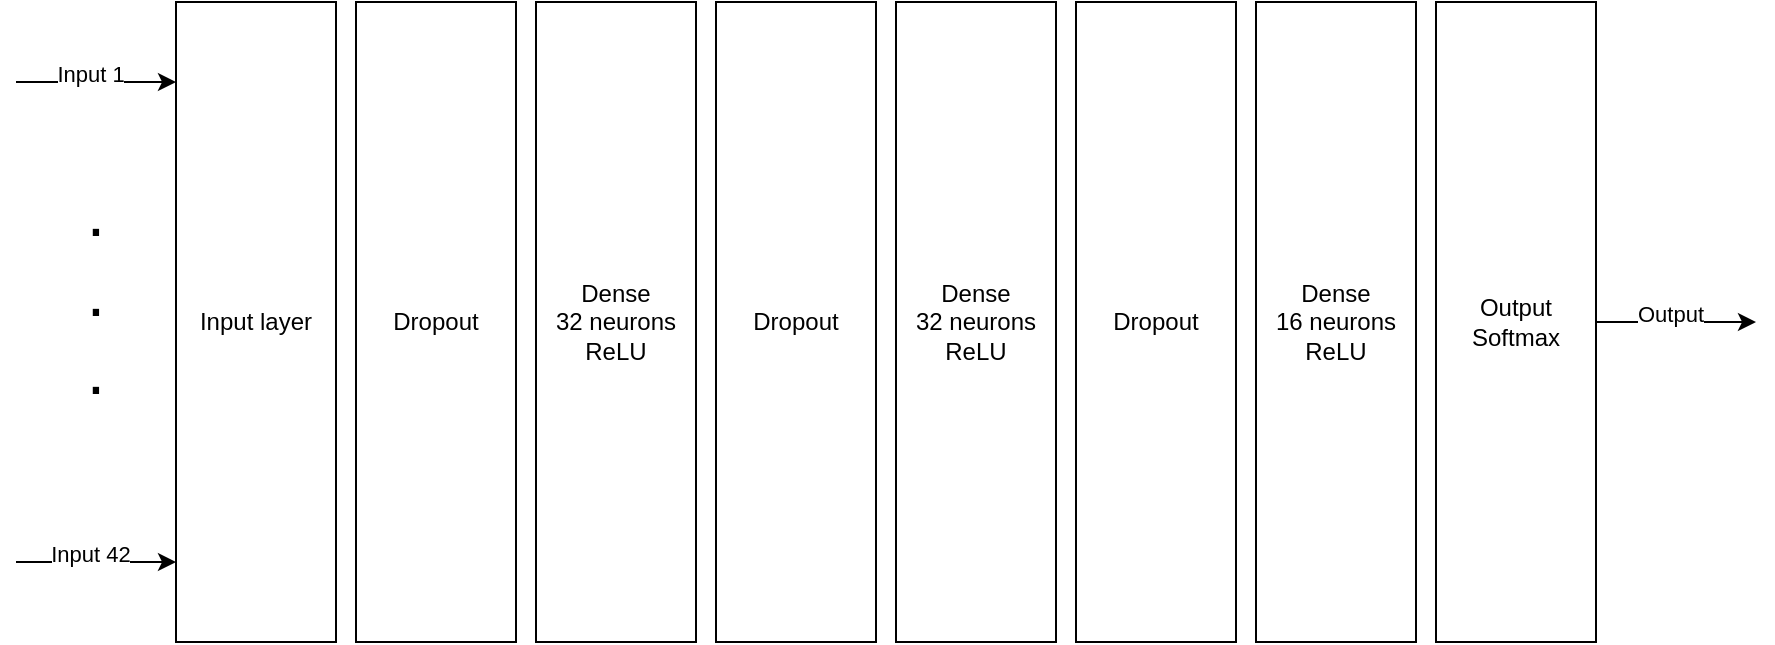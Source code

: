 <mxfile version="17.4.1" type="device"><diagram id="3KniELVtSUPmGgVtzNvW" name="Page-1"><mxGraphModel dx="1298" dy="797" grid="1" gridSize="10" guides="1" tooltips="1" connect="1" arrows="1" fold="1" page="1" pageScale="1" pageWidth="827" pageHeight="1169" math="0" shadow="0"><root><mxCell id="0"/><mxCell id="1" parent="0"/><mxCell id="mTv_VRYX0zJqsO6N0pXD-1" value="Input layer&lt;br&gt;" style="rounded=0;whiteSpace=wrap;html=1;" vertex="1" parent="1"><mxGeometry x="90" y="80" width="80" height="320" as="geometry"/></mxCell><mxCell id="mTv_VRYX0zJqsO6N0pXD-2" value="" style="endArrow=classic;html=1;rounded=0;" edge="1" parent="1"><mxGeometry width="50" height="50" relative="1" as="geometry"><mxPoint x="10" y="120" as="sourcePoint"/><mxPoint x="90" y="120" as="targetPoint"/></mxGeometry></mxCell><mxCell id="mTv_VRYX0zJqsO6N0pXD-3" value="Input 1" style="edgeLabel;html=1;align=center;verticalAlign=middle;resizable=0;points=[];" vertex="1" connectable="0" parent="mTv_VRYX0zJqsO6N0pXD-2"><mxGeometry x="-0.075" y="4" relative="1" as="geometry"><mxPoint as="offset"/></mxGeometry></mxCell><mxCell id="mTv_VRYX0zJqsO6N0pXD-4" value="" style="endArrow=classic;html=1;rounded=0;" edge="1" parent="1"><mxGeometry width="50" height="50" relative="1" as="geometry"><mxPoint x="10" y="360" as="sourcePoint"/><mxPoint x="90" y="360" as="targetPoint"/></mxGeometry></mxCell><mxCell id="mTv_VRYX0zJqsO6N0pXD-5" value="Input 42" style="edgeLabel;html=1;align=center;verticalAlign=middle;resizable=0;points=[];" vertex="1" connectable="0" parent="mTv_VRYX0zJqsO6N0pXD-4"><mxGeometry x="-0.075" y="4" relative="1" as="geometry"><mxPoint as="offset"/></mxGeometry></mxCell><mxCell id="mTv_VRYX0zJqsO6N0pXD-6" value="&lt;font style=&quot;font-size: 33px&quot;&gt;.&lt;br&gt;.&lt;br&gt;.&lt;/font&gt;" style="text;html=1;strokeColor=none;fillColor=none;align=center;verticalAlign=middle;whiteSpace=wrap;rounded=0;" vertex="1" parent="1"><mxGeometry x="20" y="210" width="60" height="30" as="geometry"/></mxCell><mxCell id="mTv_VRYX0zJqsO6N0pXD-7" value="Dropout" style="rounded=0;whiteSpace=wrap;html=1;" vertex="1" parent="1"><mxGeometry x="180" y="80" width="80" height="320" as="geometry"/></mxCell><mxCell id="mTv_VRYX0zJqsO6N0pXD-8" value="Dense&lt;br&gt;32 neurons&lt;br&gt;ReLU" style="rounded=0;whiteSpace=wrap;html=1;" vertex="1" parent="1"><mxGeometry x="270" y="80" width="80" height="320" as="geometry"/></mxCell><mxCell id="mTv_VRYX0zJqsO6N0pXD-9" value="Dropout" style="rounded=0;whiteSpace=wrap;html=1;" vertex="1" parent="1"><mxGeometry x="360" y="80" width="80" height="320" as="geometry"/></mxCell><mxCell id="mTv_VRYX0zJqsO6N0pXD-11" value="Dropout" style="rounded=0;whiteSpace=wrap;html=1;" vertex="1" parent="1"><mxGeometry x="540" y="80" width="80" height="320" as="geometry"/></mxCell><mxCell id="mTv_VRYX0zJqsO6N0pXD-13" value="Output&lt;br&gt;Softmax" style="rounded=0;whiteSpace=wrap;html=1;" vertex="1" parent="1"><mxGeometry x="720" y="80" width="80" height="320" as="geometry"/></mxCell><mxCell id="mTv_VRYX0zJqsO6N0pXD-15" value="" style="endArrow=classic;html=1;rounded=0;" edge="1" parent="1"><mxGeometry width="50" height="50" relative="1" as="geometry"><mxPoint x="800" y="240" as="sourcePoint"/><mxPoint x="880" y="240" as="targetPoint"/></mxGeometry></mxCell><mxCell id="mTv_VRYX0zJqsO6N0pXD-16" value="Output" style="edgeLabel;html=1;align=center;verticalAlign=middle;resizable=0;points=[];" vertex="1" connectable="0" parent="mTv_VRYX0zJqsO6N0pXD-15"><mxGeometry x="-0.075" y="4" relative="1" as="geometry"><mxPoint as="offset"/></mxGeometry></mxCell><mxCell id="mTv_VRYX0zJqsO6N0pXD-17" value="Dense&lt;br&gt;32 neurons&lt;br&gt;ReLU" style="rounded=0;whiteSpace=wrap;html=1;" vertex="1" parent="1"><mxGeometry x="450" y="80" width="80" height="320" as="geometry"/></mxCell><mxCell id="mTv_VRYX0zJqsO6N0pXD-18" value="Dense&lt;br&gt;16 neurons&lt;br&gt;ReLU" style="rounded=0;whiteSpace=wrap;html=1;" vertex="1" parent="1"><mxGeometry x="630" y="80" width="80" height="320" as="geometry"/></mxCell></root></mxGraphModel></diagram></mxfile>